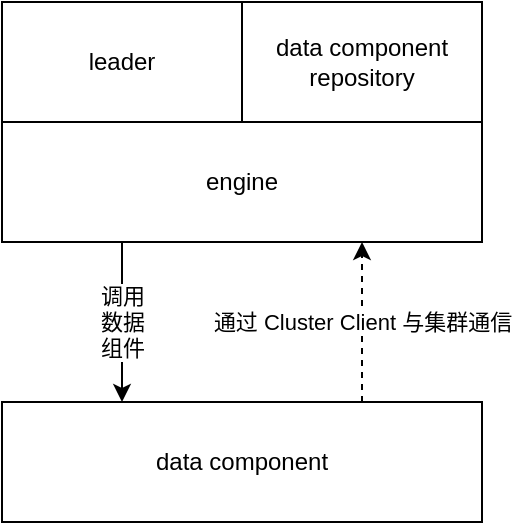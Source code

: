 <mxfile userAgent="Mozilla/5.0 (X11; Linux x86_64) AppleWebKit/537.36 (KHTML, like Gecko) draw.io/8.0.6 Chrome/58.0.303.110 Electron/1.7.5 Safari/537.36" version="8.3.2" editor="www.draw.io" type="device"><diagram id="39a4e817-8225-4d23-77b6-db0b83df676d" name="第 1 页"><mxGraphModel dx="1426" dy="832" grid="1" gridSize="10" guides="1" tooltips="1" connect="1" arrows="1" fold="1" page="1" pageScale="1" pageWidth="827" pageHeight="1169" background="#ffffff" math="0" shadow="0"><root><mxCell id="0"/><mxCell id="1" parent="0"/><mxCell id="2" value="&lt;div style=&quot;text-align: center&quot;&gt;&lt;span&gt;leader&lt;/span&gt;&lt;/div&gt;" style="rounded=0;whiteSpace=wrap;html=1;fillColor=none;gradientColor=none;align=center;" vertex="1" parent="1"><mxGeometry x="40" y="40" width="120" height="60" as="geometry"/></mxCell><mxCell id="3" value="data component&lt;br&gt;repository&lt;br&gt;" style="rounded=0;whiteSpace=wrap;html=1;fillColor=none;gradientColor=none;align=center;" vertex="1" parent="1"><mxGeometry x="160" y="40" width="120" height="60" as="geometry"/></mxCell><mxCell id="4" value="engine" style="rounded=0;whiteSpace=wrap;html=1;fillColor=none;gradientColor=none;align=center;" vertex="1" parent="1"><mxGeometry x="40" y="100" width="240" height="60" as="geometry"/></mxCell><mxCell id="8" value="通过 Cluster Client 与集群通信&lt;br&gt;" style="edgeStyle=orthogonalEdgeStyle;rounded=0;html=1;exitX=0.75;exitY=0;entryX=0.75;entryY=1;jettySize=auto;orthogonalLoop=1;dashed=1;" edge="1" parent="1" source="5" target="4"><mxGeometry relative="1" as="geometry"/></mxCell><mxCell id="5" value="data component" style="rounded=0;whiteSpace=wrap;html=1;fillColor=none;gradientColor=none;align=center;" vertex="1" parent="1"><mxGeometry x="40" y="240" width="240" height="60" as="geometry"/></mxCell><mxCell id="6" value="调用&lt;br&gt;数据&lt;br&gt;组件" style="endArrow=classic;html=1;exitX=0.25;exitY=1;entryX=0.25;entryY=0;" edge="1" parent="1" source="4" target="5"><mxGeometry width="50" height="50" relative="1" as="geometry"><mxPoint x="40" y="350" as="sourcePoint"/><mxPoint x="90" y="300" as="targetPoint"/></mxGeometry></mxCell></root></mxGraphModel></diagram></mxfile>